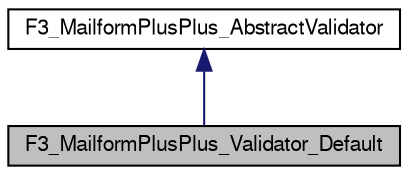 digraph G
{
  edge [fontname="FreeSans",fontsize="10",labelfontname="FreeSans",labelfontsize="10"];
  node [fontname="FreeSans",fontsize="10",shape=record];
  Node1 [label="F3_MailformPlusPlus_Validator_Default",height=0.2,width=0.4,color="black", fillcolor="grey75", style="filled" fontcolor="black"];
  Node2 -> Node1 [dir=back,color="midnightblue",fontsize="10",style="solid",fontname="FreeSans"];
  Node2 [label="F3_MailformPlusPlus_AbstractValidator",height=0.2,width=0.4,color="black", fillcolor="white", style="filled",URL="$d6/d88/class_f3___mailform_plus_plus___abstract_validator.html"];
}
